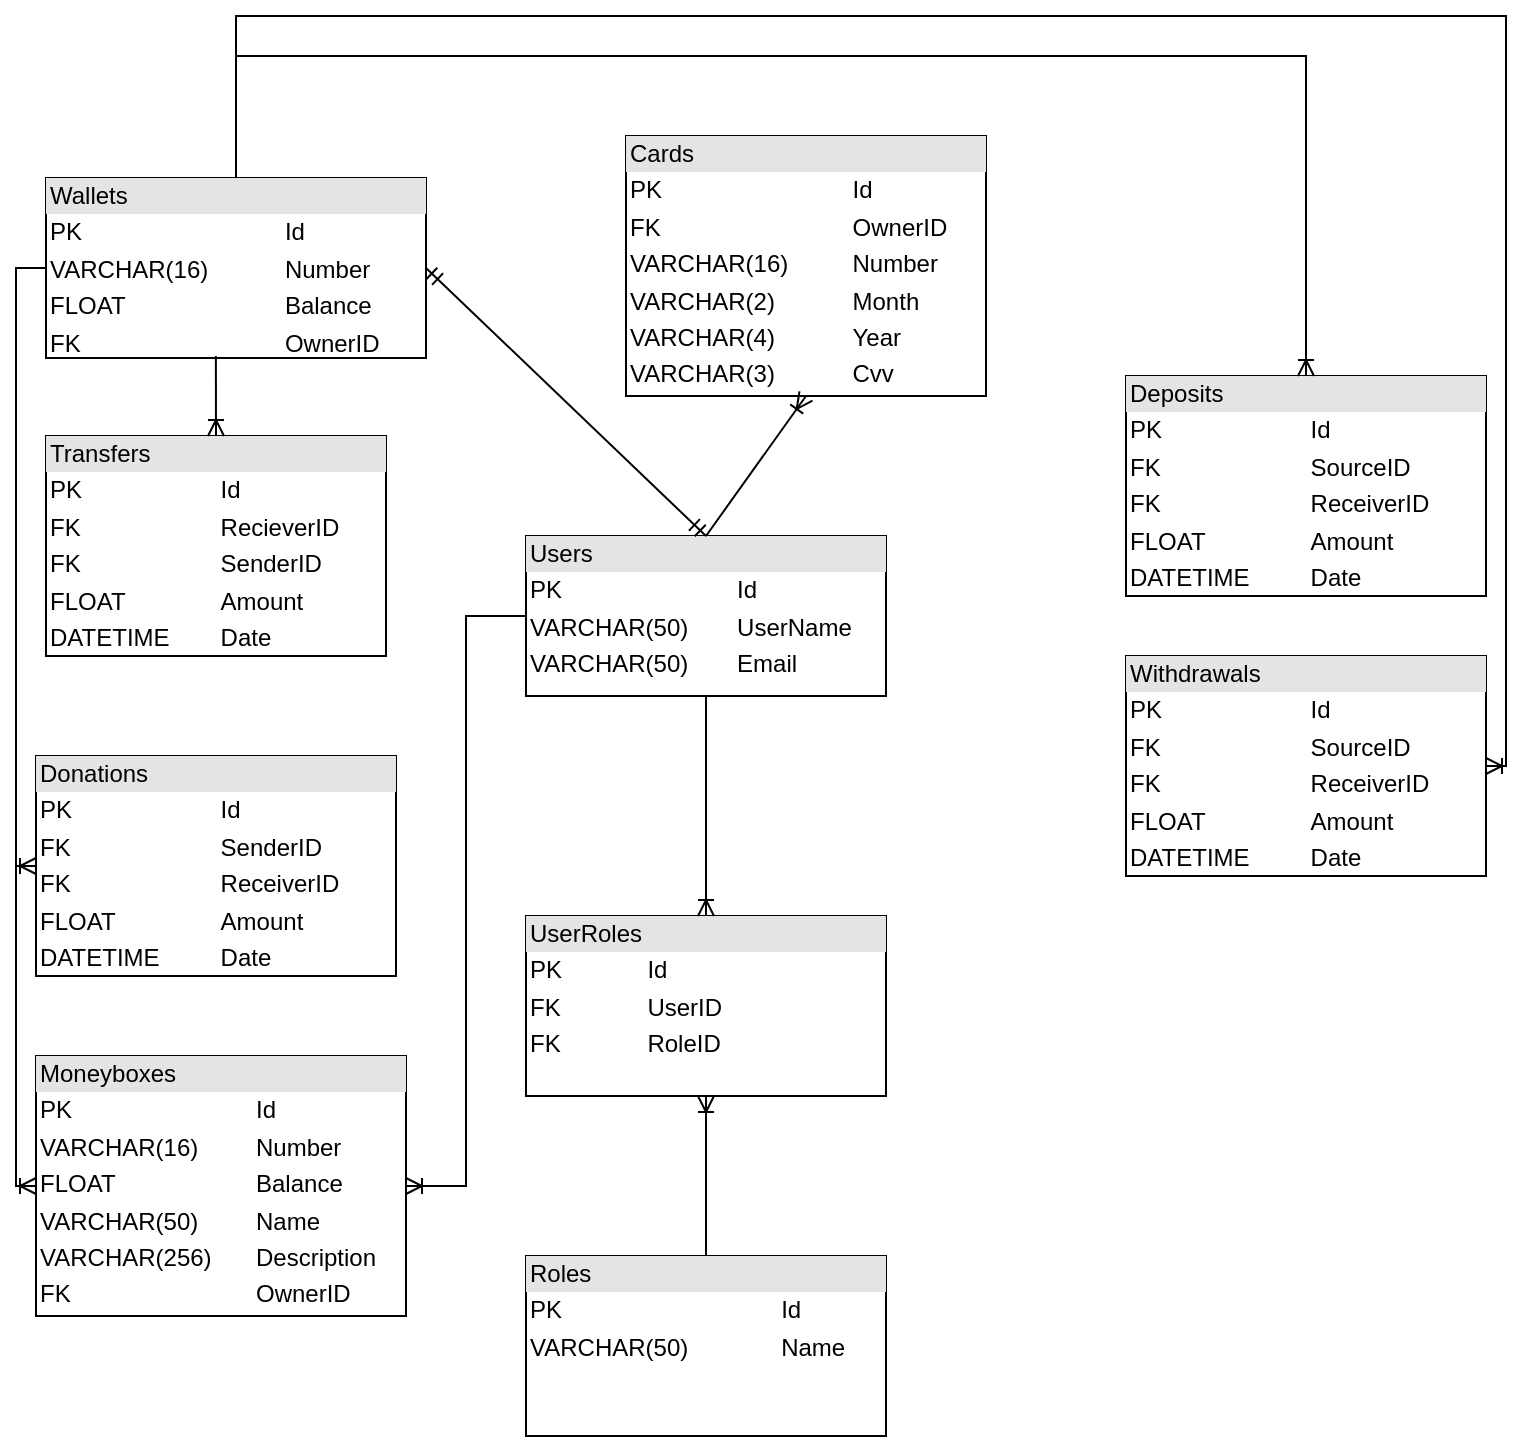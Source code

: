 <mxfile version="15.9.1" type="device"><diagram id="vShU4coVJeIM-3Gy8aQp" name="Page-1"><mxGraphModel dx="1422" dy="737" grid="1" gridSize="10" guides="1" tooltips="1" connect="1" arrows="1" fold="1" page="1" pageScale="1" pageWidth="827" pageHeight="1169" math="0" shadow="0"><root><mxCell id="0"/><mxCell id="1" parent="0"/><mxCell id="t9f5pNgkgKzZPemzwrqd-10" value="&lt;div style=&quot;box-sizing: border-box ; width: 100% ; background: #e4e4e4 ; padding: 2px&quot;&gt;Users&lt;br&gt;&lt;/div&gt;&lt;table style=&quot;width: 100% ; font-size: 1em&quot; cellspacing=&quot;0&quot; cellpadding=&quot;2&quot;&gt;&lt;tbody&gt;&lt;tr&gt;&lt;td&gt;PK&lt;/td&gt;&lt;td&gt;Id&lt;br&gt;&lt;/td&gt;&lt;/tr&gt;&lt;tr&gt;&lt;td&gt;VARCHAR(50)&lt;br&gt;&lt;/td&gt;&lt;td&gt;UserName&lt;/td&gt;&lt;/tr&gt;&lt;tr&gt;&lt;td&gt;VARCHAR(50)&lt;br&gt;&lt;/td&gt;&lt;td&gt;Email&lt;/td&gt;&lt;/tr&gt;&lt;/tbody&gt;&lt;/table&gt;" style="verticalAlign=top;align=left;overflow=fill;html=1;" vertex="1" parent="1"><mxGeometry x="300" y="280" width="180" height="80" as="geometry"/></mxCell><mxCell id="t9f5pNgkgKzZPemzwrqd-11" value="&lt;div style=&quot;box-sizing: border-box ; width: 100% ; background: #e4e4e4 ; padding: 2px&quot;&gt;Cards&lt;br&gt;&lt;/div&gt;&lt;table style=&quot;width: 100% ; font-size: 1em&quot; cellspacing=&quot;0&quot; cellpadding=&quot;2&quot;&gt;&lt;tbody&gt;&lt;tr&gt;&lt;td&gt;PK&lt;/td&gt;&lt;td&gt;Id&lt;/td&gt;&lt;/tr&gt;&lt;tr&gt;&lt;td&gt;FK&lt;/td&gt;&lt;td&gt;OwnerID&lt;br&gt;&lt;/td&gt;&lt;/tr&gt;&lt;tr&gt;&lt;td&gt;VARCHAR(16)&lt;/td&gt;&lt;td&gt;Number&lt;/td&gt;&lt;/tr&gt;&lt;tr&gt;&lt;td&gt;VARCHAR(2)&lt;/td&gt;&lt;td&gt;Month&lt;br&gt;&lt;/td&gt;&lt;/tr&gt;&lt;tr&gt;&lt;td&gt;VARCHAR(4)&lt;/td&gt;&lt;td&gt;Year&lt;br&gt;&lt;/td&gt;&lt;/tr&gt;&lt;tr&gt;&lt;td&gt;VARCHAR(3)&lt;/td&gt;&lt;td&gt;Cvv&lt;br&gt;&lt;/td&gt;&lt;/tr&gt;&lt;/tbody&gt;&lt;/table&gt;" style="verticalAlign=top;align=left;overflow=fill;html=1;" vertex="1" parent="1"><mxGeometry x="350" y="80" width="180" height="130" as="geometry"/></mxCell><mxCell id="t9f5pNgkgKzZPemzwrqd-12" value="&lt;div style=&quot;box-sizing: border-box ; width: 100% ; background: #e4e4e4 ; padding: 2px&quot;&gt;Wallets&lt;/div&gt;&lt;table style=&quot;width: 100% ; font-size: 1em&quot; cellspacing=&quot;0&quot; cellpadding=&quot;2&quot;&gt;&lt;tbody&gt;&lt;tr&gt;&lt;td&gt;PK&lt;/td&gt;&lt;td&gt;Id&lt;/td&gt;&lt;/tr&gt;&lt;tr&gt;&lt;td&gt;VARCHAR(16)&lt;/td&gt;&lt;td&gt;Number&lt;/td&gt;&lt;/tr&gt;&lt;tr&gt;&lt;td&gt;FLOAT&lt;br&gt;&lt;/td&gt;&lt;td&gt;Balance&lt;/td&gt;&lt;/tr&gt;&lt;tr&gt;&lt;td&gt;FK&lt;br&gt;&lt;/td&gt;&lt;td&gt;OwnerID&lt;br&gt;&lt;/td&gt;&lt;/tr&gt;&lt;tr&gt;&lt;td&gt;&lt;br&gt;&lt;/td&gt;&lt;td&gt;&lt;br&gt;&lt;/td&gt;&lt;/tr&gt;&lt;tr&gt;&lt;td&gt;&lt;br&gt;&lt;/td&gt;&lt;td&gt;&lt;br&gt;&lt;/td&gt;&lt;/tr&gt;&lt;tr&gt;&lt;td&gt;&lt;br&gt;&lt;/td&gt;&lt;td&gt;&lt;br&gt;&lt;/td&gt;&lt;/tr&gt;&lt;tr&gt;&lt;td&gt;&lt;br&gt;&lt;/td&gt;&lt;td&gt;&lt;br&gt;&lt;/td&gt;&lt;/tr&gt;&lt;/tbody&gt;&lt;/table&gt;" style="verticalAlign=top;align=left;overflow=fill;html=1;" vertex="1" parent="1"><mxGeometry x="60" y="101" width="190" height="90" as="geometry"/></mxCell><mxCell id="t9f5pNgkgKzZPemzwrqd-13" value="&lt;div style=&quot;box-sizing: border-box ; width: 100% ; background: #e4e4e4 ; padding: 2px&quot;&gt;Transfers&lt;/div&gt;&lt;table style=&quot;width: 100% ; font-size: 1em&quot; cellspacing=&quot;0&quot; cellpadding=&quot;2&quot;&gt;&lt;tbody&gt;&lt;tr&gt;&lt;td&gt;PK&lt;/td&gt;&lt;td&gt;Id&lt;/td&gt;&lt;/tr&gt;&lt;tr&gt;&lt;td&gt;FK&lt;/td&gt;&lt;td&gt;RecieverID&lt;br&gt;&lt;/td&gt;&lt;/tr&gt;&lt;tr&gt;&lt;td&gt;FK&lt;br&gt;&lt;/td&gt;&lt;td&gt;SenderID&lt;/td&gt;&lt;/tr&gt;&lt;tr&gt;&lt;td&gt;FLOAT&lt;br&gt;&lt;/td&gt;&lt;td&gt;Amount&lt;br&gt;&lt;/td&gt;&lt;/tr&gt;&lt;tr&gt;&lt;td&gt;DATETIME&lt;br&gt;&lt;/td&gt;&lt;td&gt;Date&lt;br&gt;&lt;/td&gt;&lt;/tr&gt;&lt;/tbody&gt;&lt;/table&gt;" style="verticalAlign=top;align=left;overflow=fill;html=1;" vertex="1" parent="1"><mxGeometry x="60" y="230" width="170" height="110" as="geometry"/></mxCell><mxCell id="t9f5pNgkgKzZPemzwrqd-14" value="&lt;div style=&quot;box-sizing: border-box ; width: 100% ; background: #e4e4e4 ; padding: 2px&quot;&gt;Deposits&lt;/div&gt;&lt;table style=&quot;width: 100% ; font-size: 1em&quot; cellspacing=&quot;0&quot; cellpadding=&quot;2&quot;&gt;&lt;tbody&gt;&lt;tr&gt;&lt;td&gt;PK&lt;/td&gt;&lt;td&gt;Id&lt;/td&gt;&lt;/tr&gt;&lt;tr&gt;&lt;td&gt;FK&lt;/td&gt;&lt;td&gt;SourceID&lt;/td&gt;&lt;/tr&gt;&lt;tr&gt;&lt;td&gt;FK&lt;br&gt;&lt;/td&gt;&lt;td&gt;ReceiverID&lt;/td&gt;&lt;/tr&gt;&lt;tr&gt;&lt;td&gt;FLOAT&lt;br&gt;&lt;/td&gt;&lt;td&gt;Amount&lt;br&gt;&lt;/td&gt;&lt;/tr&gt;&lt;tr&gt;&lt;td&gt;DATETIME&lt;br&gt;&lt;/td&gt;&lt;td&gt;Date&lt;br&gt;&lt;/td&gt;&lt;/tr&gt;&lt;/tbody&gt;&lt;/table&gt;" style="verticalAlign=top;align=left;overflow=fill;html=1;" vertex="1" parent="1"><mxGeometry x="600" y="200" width="180" height="110" as="geometry"/></mxCell><mxCell id="t9f5pNgkgKzZPemzwrqd-15" value="&lt;div style=&quot;box-sizing: border-box ; width: 100% ; background: #e4e4e4 ; padding: 2px&quot;&gt;Withdrawals&lt;br&gt;&lt;/div&gt;&lt;table style=&quot;width: 100% ; font-size: 1em&quot; cellspacing=&quot;0&quot; cellpadding=&quot;2&quot;&gt;&lt;tbody&gt;&lt;tr&gt;&lt;td&gt;PK&lt;/td&gt;&lt;td&gt;Id&lt;/td&gt;&lt;/tr&gt;&lt;tr&gt;&lt;td&gt;FK&lt;/td&gt;&lt;td&gt;SourceID&lt;/td&gt;&lt;/tr&gt;&lt;tr&gt;&lt;td&gt;FK&lt;br&gt;&lt;/td&gt;&lt;td&gt;ReceiverID&lt;/td&gt;&lt;/tr&gt;&lt;tr&gt;&lt;td&gt;FLOAT&lt;br&gt;&lt;/td&gt;&lt;td&gt;Amount&lt;br&gt;&lt;/td&gt;&lt;/tr&gt;&lt;tr&gt;&lt;td&gt;DATETIME&lt;br&gt;&lt;/td&gt;&lt;td&gt;Date&lt;br&gt;&lt;/td&gt;&lt;/tr&gt;&lt;/tbody&gt;&lt;/table&gt;" style="verticalAlign=top;align=left;overflow=fill;html=1;" vertex="1" parent="1"><mxGeometry x="600" y="340" width="180" height="110" as="geometry"/></mxCell><mxCell id="t9f5pNgkgKzZPemzwrqd-16" value="&lt;div style=&quot;box-sizing: border-box ; width: 100% ; background: #e4e4e4 ; padding: 2px&quot;&gt;Donations&lt;br&gt;&lt;/div&gt;&lt;table style=&quot;width: 100% ; font-size: 1em&quot; cellspacing=&quot;0&quot; cellpadding=&quot;2&quot;&gt;&lt;tbody&gt;&lt;tr&gt;&lt;td&gt;PK&lt;/td&gt;&lt;td&gt;Id&lt;/td&gt;&lt;/tr&gt;&lt;tr&gt;&lt;td&gt;FK&lt;/td&gt;&lt;td&gt;SenderID&lt;/td&gt;&lt;/tr&gt;&lt;tr&gt;&lt;td&gt;FK&lt;br&gt;&lt;/td&gt;&lt;td&gt;ReceiverID&lt;/td&gt;&lt;/tr&gt;&lt;tr&gt;&lt;td&gt;FLOAT&lt;br&gt;&lt;/td&gt;&lt;td&gt;Amount&lt;br&gt;&lt;/td&gt;&lt;/tr&gt;&lt;tr&gt;&lt;td&gt;DATETIME&lt;br&gt;&lt;/td&gt;&lt;td&gt;Date&lt;br&gt;&lt;/td&gt;&lt;/tr&gt;&lt;/tbody&gt;&lt;/table&gt;" style="verticalAlign=top;align=left;overflow=fill;html=1;" vertex="1" parent="1"><mxGeometry x="55" y="390" width="180" height="110" as="geometry"/></mxCell><mxCell id="t9f5pNgkgKzZPemzwrqd-17" value="&lt;div style=&quot;box-sizing: border-box ; width: 100% ; background: #e4e4e4 ; padding: 2px&quot;&gt;Moneyboxes&lt;br&gt;&lt;/div&gt;&lt;table style=&quot;width: 100% ; font-size: 1em&quot; cellspacing=&quot;0&quot; cellpadding=&quot;2&quot;&gt;&lt;tbody&gt;&lt;tr&gt;&lt;td&gt;PK&lt;/td&gt;&lt;td&gt;Id&lt;/td&gt;&lt;/tr&gt;&lt;tr&gt;&lt;td&gt;VARCHAR(16)&lt;/td&gt;&lt;td&gt;Number&lt;/td&gt;&lt;/tr&gt;&lt;tr&gt;&lt;td&gt;FLOAT&lt;br&gt;&lt;/td&gt;&lt;td&gt;Balance&lt;/td&gt;&lt;/tr&gt;&lt;tr&gt;&lt;td&gt;VARCHAR(50)&lt;br&gt;&lt;/td&gt;&lt;td&gt;Name&lt;br&gt;&lt;/td&gt;&lt;/tr&gt;&lt;tr&gt;&lt;td&gt;VARCHAR(256)&lt;br&gt;&lt;/td&gt;&lt;td&gt;Description&lt;br&gt;&lt;/td&gt;&lt;/tr&gt;&lt;tr&gt;&lt;td&gt;FK&lt;br&gt;&lt;/td&gt;&lt;td&gt;OwnerID&lt;br&gt;&lt;/td&gt;&lt;/tr&gt;&lt;tr&gt;&lt;td&gt;&lt;br&gt;&lt;/td&gt;&lt;td&gt;&lt;br&gt;&lt;/td&gt;&lt;/tr&gt;&lt;tr&gt;&lt;td&gt;&lt;br&gt;&lt;/td&gt;&lt;td&gt;&lt;br&gt;&lt;/td&gt;&lt;/tr&gt;&lt;tr&gt;&lt;td&gt;&lt;br&gt;&lt;/td&gt;&lt;td&gt;&lt;br&gt;&lt;/td&gt;&lt;/tr&gt;&lt;/tbody&gt;&lt;/table&gt;" style="verticalAlign=top;align=left;overflow=fill;html=1;" vertex="1" parent="1"><mxGeometry x="55" y="540" width="185" height="130" as="geometry"/></mxCell><mxCell id="t9f5pNgkgKzZPemzwrqd-18" value="&lt;div style=&quot;box-sizing: border-box ; width: 100% ; background: #e4e4e4 ; padding: 2px&quot;&gt;Roles&lt;/div&gt;&lt;table style=&quot;width: 100% ; font-size: 1em&quot; cellspacing=&quot;0&quot; cellpadding=&quot;2&quot;&gt;&lt;tbody&gt;&lt;tr&gt;&lt;td&gt;PK&lt;/td&gt;&lt;td&gt;Id&lt;/td&gt;&lt;/tr&gt;&lt;tr&gt;&lt;td&gt;VARCHAR(50)&lt;/td&gt;&lt;td&gt;Name&lt;/td&gt;&lt;/tr&gt;&lt;tr&gt;&lt;td&gt;&lt;br&gt;&lt;/td&gt;&lt;td&gt;&lt;br&gt;&lt;/td&gt;&lt;/tr&gt;&lt;/tbody&gt;&lt;/table&gt;" style="verticalAlign=top;align=left;overflow=fill;html=1;" vertex="1" parent="1"><mxGeometry x="300" y="640" width="180" height="90" as="geometry"/></mxCell><mxCell id="t9f5pNgkgKzZPemzwrqd-19" value="&lt;div style=&quot;box-sizing: border-box ; width: 100% ; background: #e4e4e4 ; padding: 2px&quot;&gt;UserRoles&lt;/div&gt;&lt;table style=&quot;width: 100% ; font-size: 1em&quot; cellspacing=&quot;0&quot; cellpadding=&quot;2&quot;&gt;&lt;tbody&gt;&lt;tr&gt;&lt;td&gt;PK&lt;/td&gt;&lt;td&gt;Id&lt;/td&gt;&lt;/tr&gt;&lt;tr&gt;&lt;td&gt;FK&lt;br&gt;&lt;/td&gt;&lt;td&gt;UserID&lt;/td&gt;&lt;/tr&gt;&lt;tr&gt;&lt;td&gt;FK&lt;br&gt;&lt;/td&gt;&lt;td&gt;RoleID&lt;/td&gt;&lt;/tr&gt;&lt;/tbody&gt;&lt;/table&gt;" style="verticalAlign=top;align=left;overflow=fill;html=1;" vertex="1" parent="1"><mxGeometry x="300" y="470" width="180" height="90" as="geometry"/></mxCell><mxCell id="t9f5pNgkgKzZPemzwrqd-27" value="" style="fontSize=12;html=1;endArrow=ERoneToMany;rounded=0;strokeColor=default;entryX=0.5;entryY=0;entryDx=0;entryDy=0;exitX=0.5;exitY=1;exitDx=0;exitDy=0;" edge="1" parent="1" source="t9f5pNgkgKzZPemzwrqd-10" target="t9f5pNgkgKzZPemzwrqd-19"><mxGeometry width="100" height="100" relative="1" as="geometry"><mxPoint x="360" y="490" as="sourcePoint"/><mxPoint x="460" y="430" as="targetPoint"/></mxGeometry></mxCell><mxCell id="t9f5pNgkgKzZPemzwrqd-28" value="" style="fontSize=12;html=1;endArrow=ERoneToMany;rounded=0;strokeColor=default;entryX=0.5;entryY=1;entryDx=0;entryDy=0;exitX=0.5;exitY=0;exitDx=0;exitDy=0;" edge="1" parent="1" source="t9f5pNgkgKzZPemzwrqd-18" target="t9f5pNgkgKzZPemzwrqd-19"><mxGeometry width="100" height="100" relative="1" as="geometry"><mxPoint x="360" y="490" as="sourcePoint"/><mxPoint x="460" y="390" as="targetPoint"/></mxGeometry></mxCell><mxCell id="t9f5pNgkgKzZPemzwrqd-30" value="" style="fontSize=12;html=1;endArrow=ERmandOne;startArrow=ERmandOne;rounded=0;strokeColor=default;exitX=1;exitY=0.5;exitDx=0;exitDy=0;entryX=0.5;entryY=0;entryDx=0;entryDy=0;" edge="1" parent="1" source="t9f5pNgkgKzZPemzwrqd-12" target="t9f5pNgkgKzZPemzwrqd-10"><mxGeometry width="100" height="100" relative="1" as="geometry"><mxPoint x="360" y="400" as="sourcePoint"/><mxPoint x="460" y="300" as="targetPoint"/></mxGeometry></mxCell><mxCell id="t9f5pNgkgKzZPemzwrqd-31" value="" style="fontSize=12;html=1;endArrow=ERoneToMany;rounded=0;strokeColor=default;exitX=0.5;exitY=0;exitDx=0;exitDy=0;entryX=0.5;entryY=1;entryDx=0;entryDy=0;" edge="1" parent="1" source="t9f5pNgkgKzZPemzwrqd-10" target="t9f5pNgkgKzZPemzwrqd-11"><mxGeometry width="100" height="100" relative="1" as="geometry"><mxPoint x="360" y="400" as="sourcePoint"/><mxPoint x="460" y="300" as="targetPoint"/></mxGeometry></mxCell><mxCell id="t9f5pNgkgKzZPemzwrqd-32" value="" style="fontSize=12;html=1;endArrow=ERoneToMany;rounded=0;strokeColor=default;exitX=0.447;exitY=0.989;exitDx=0;exitDy=0;exitPerimeter=0;entryX=0.5;entryY=0;entryDx=0;entryDy=0;" edge="1" parent="1" source="t9f5pNgkgKzZPemzwrqd-12" target="t9f5pNgkgKzZPemzwrqd-13"><mxGeometry width="100" height="100" relative="1" as="geometry"><mxPoint x="360" y="400" as="sourcePoint"/><mxPoint x="460" y="300" as="targetPoint"/></mxGeometry></mxCell><mxCell id="t9f5pNgkgKzZPemzwrqd-33" value="" style="edgeStyle=orthogonalEdgeStyle;fontSize=12;html=1;endArrow=ERoneToMany;rounded=0;strokeColor=default;entryX=0;entryY=0.5;entryDx=0;entryDy=0;exitX=0;exitY=0.5;exitDx=0;exitDy=0;" edge="1" parent="1" source="t9f5pNgkgKzZPemzwrqd-12" target="t9f5pNgkgKzZPemzwrqd-16"><mxGeometry width="100" height="100" relative="1" as="geometry"><mxPoint x="-10" y="130" as="sourcePoint"/><mxPoint x="460" y="300" as="targetPoint"/></mxGeometry></mxCell><mxCell id="t9f5pNgkgKzZPemzwrqd-34" value="" style="fontSize=12;html=1;endArrow=ERoneToMany;rounded=0;strokeColor=default;exitX=0;exitY=0.5;exitDx=0;exitDy=0;edgeStyle=orthogonalEdgeStyle;entryX=0;entryY=0.5;entryDx=0;entryDy=0;" edge="1" parent="1" source="t9f5pNgkgKzZPemzwrqd-12" target="t9f5pNgkgKzZPemzwrqd-17"><mxGeometry width="100" height="100" relative="1" as="geometry"><mxPoint x="360" y="400" as="sourcePoint"/><mxPoint x="30" y="605" as="targetPoint"/></mxGeometry></mxCell><mxCell id="t9f5pNgkgKzZPemzwrqd-35" value="" style="fontSize=12;html=1;endArrow=ERoneToMany;rounded=0;strokeColor=default;entryX=0.5;entryY=0;entryDx=0;entryDy=0;exitX=0.5;exitY=0;exitDx=0;exitDy=0;edgeStyle=orthogonalEdgeStyle;" edge="1" parent="1" source="t9f5pNgkgKzZPemzwrqd-12" target="t9f5pNgkgKzZPemzwrqd-14"><mxGeometry width="100" height="100" relative="1" as="geometry"><mxPoint x="360" y="400" as="sourcePoint"/><mxPoint x="460" y="300" as="targetPoint"/><Array as="points"><mxPoint x="155" y="40"/><mxPoint x="690" y="40"/></Array></mxGeometry></mxCell><mxCell id="t9f5pNgkgKzZPemzwrqd-36" value="" style="edgeStyle=orthogonalEdgeStyle;fontSize=12;html=1;endArrow=ERoneToMany;rounded=0;strokeColor=default;entryX=1;entryY=0.5;entryDx=0;entryDy=0;exitX=0.5;exitY=0;exitDx=0;exitDy=0;" edge="1" parent="1" source="t9f5pNgkgKzZPemzwrqd-12" target="t9f5pNgkgKzZPemzwrqd-15"><mxGeometry width="100" height="100" relative="1" as="geometry"><mxPoint x="360" y="400" as="sourcePoint"/><mxPoint x="460" y="300" as="targetPoint"/><Array as="points"><mxPoint x="155" y="20"/><mxPoint x="790" y="20"/><mxPoint x="790" y="395"/></Array></mxGeometry></mxCell><mxCell id="t9f5pNgkgKzZPemzwrqd-37" value="" style="edgeStyle=entityRelationEdgeStyle;fontSize=12;html=1;endArrow=ERoneToMany;rounded=0;strokeColor=default;exitX=0;exitY=0.5;exitDx=0;exitDy=0;entryX=1;entryY=0.5;entryDx=0;entryDy=0;" edge="1" parent="1" source="t9f5pNgkgKzZPemzwrqd-10" target="t9f5pNgkgKzZPemzwrqd-17"><mxGeometry width="100" height="100" relative="1" as="geometry"><mxPoint x="360" y="460" as="sourcePoint"/><mxPoint x="460" y="360" as="targetPoint"/></mxGeometry></mxCell></root></mxGraphModel></diagram></mxfile>